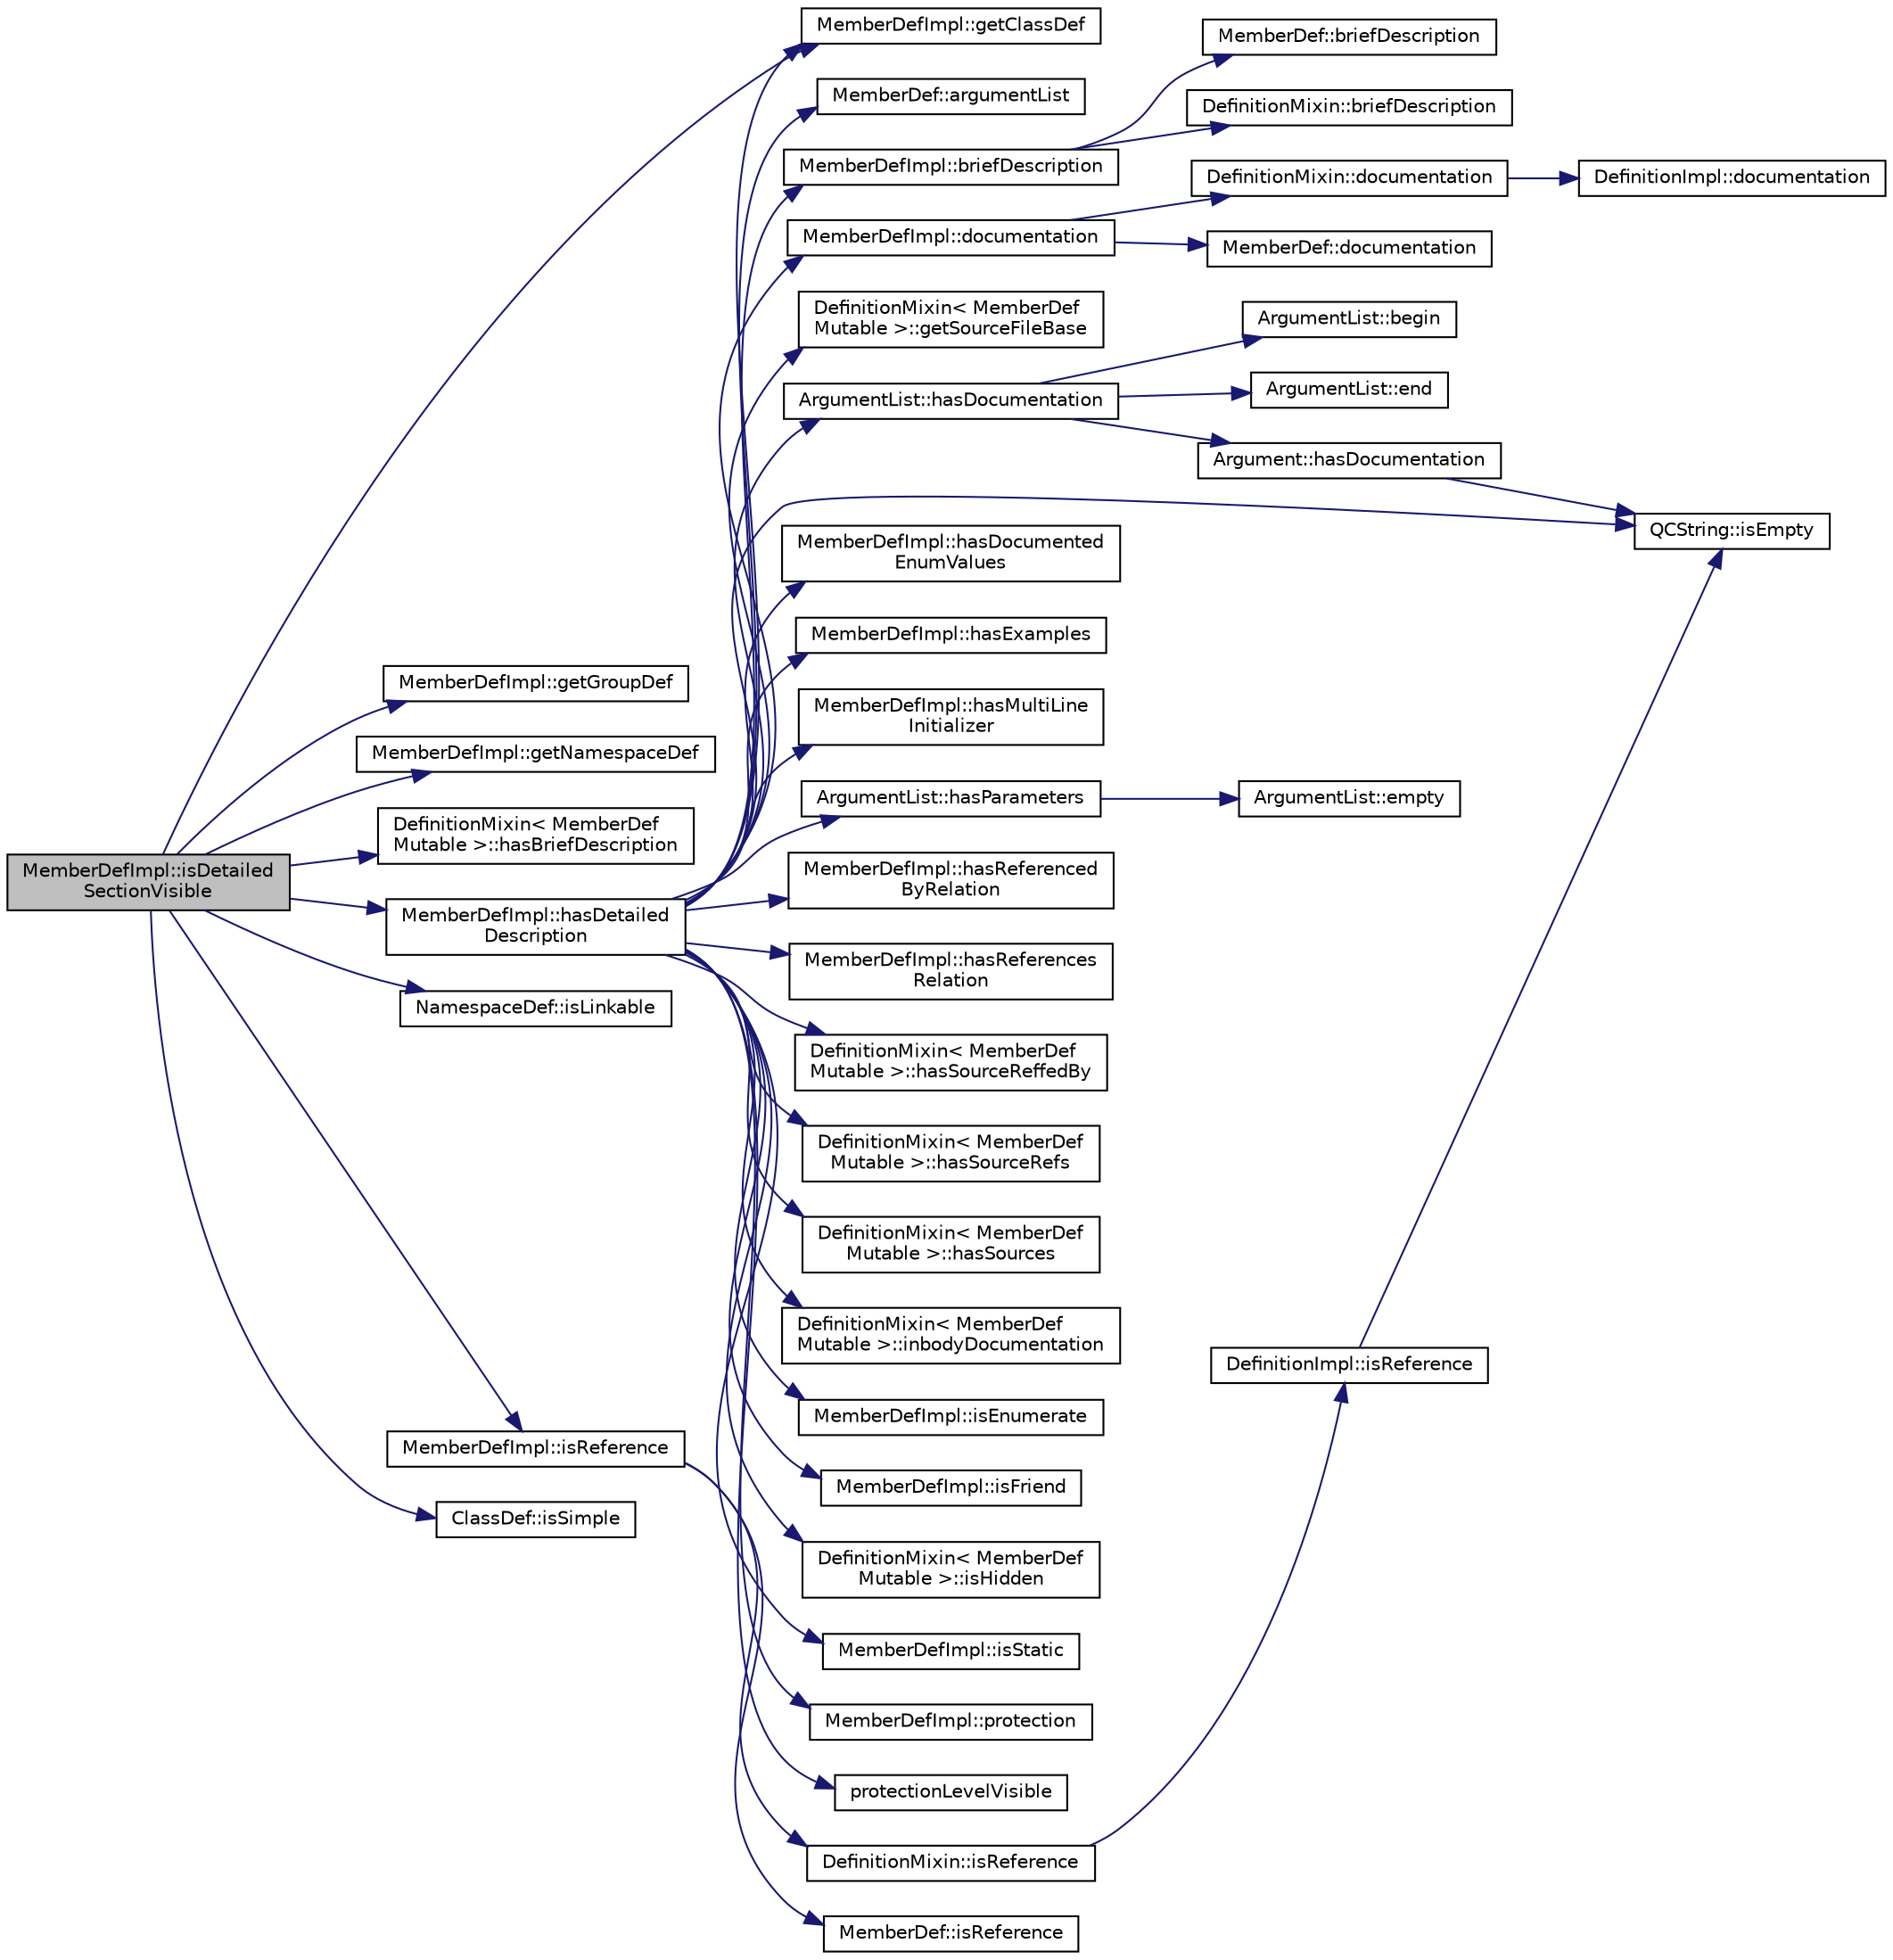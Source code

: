 digraph "MemberDefImpl::isDetailedSectionVisible"
{
 // LATEX_PDF_SIZE
  edge [fontname="Helvetica",fontsize="10",labelfontname="Helvetica",labelfontsize="10"];
  node [fontname="Helvetica",fontsize="10",shape=record];
  rankdir="LR";
  Node1 [label="MemberDefImpl::isDetailed\lSectionVisible",height=0.2,width=0.4,color="black", fillcolor="grey75", style="filled", fontcolor="black",tooltip=" "];
  Node1 -> Node2 [color="midnightblue",fontsize="10",style="solid",fontname="Helvetica"];
  Node2 [label="MemberDefImpl::getClassDef",height=0.2,width=0.4,color="black", fillcolor="white", style="filled",URL="$classMemberDefImpl.html#a1dba2c12d549ab8bc342acc193243619",tooltip=" "];
  Node1 -> Node3 [color="midnightblue",fontsize="10",style="solid",fontname="Helvetica"];
  Node3 [label="MemberDefImpl::getGroupDef",height=0.2,width=0.4,color="black", fillcolor="white", style="filled",URL="$classMemberDefImpl.html#a908b9d9c232e463e24623ff53f43eb0f",tooltip=" "];
  Node1 -> Node4 [color="midnightblue",fontsize="10",style="solid",fontname="Helvetica"];
  Node4 [label="MemberDefImpl::getNamespaceDef",height=0.2,width=0.4,color="black", fillcolor="white", style="filled",URL="$classMemberDefImpl.html#a2fd5cc82b163bff11cdacd030aa76d82",tooltip=" "];
  Node1 -> Node5 [color="midnightblue",fontsize="10",style="solid",fontname="Helvetica"];
  Node5 [label="DefinitionMixin\< MemberDef\lMutable \>::hasBriefDescription",height=0.2,width=0.4,color="black", fillcolor="white", style="filled",URL="$classDefinitionMixin.html#aebd3b62a3b36194469f807adfc8af9df",tooltip=" "];
  Node1 -> Node6 [color="midnightblue",fontsize="10",style="solid",fontname="Helvetica"];
  Node6 [label="MemberDefImpl::hasDetailed\lDescription",height=0.2,width=0.4,color="black", fillcolor="white", style="filled",URL="$classMemberDefImpl.html#ab77446ccaf7bbd875a6d0b68e7e981d0",tooltip=" "];
  Node6 -> Node7 [color="midnightblue",fontsize="10",style="solid",fontname="Helvetica"];
  Node7 [label="MemberDef::argumentList",height=0.2,width=0.4,color="black", fillcolor="white", style="filled",URL="$classMemberDef.html#a515503656a6cffb2d27f60e93c3c780e",tooltip=" "];
  Node6 -> Node8 [color="midnightblue",fontsize="10",style="solid",fontname="Helvetica"];
  Node8 [label="MemberDefImpl::briefDescription",height=0.2,width=0.4,color="black", fillcolor="white", style="filled",URL="$classMemberDefImpl.html#aca5199cda27fc85e022ac01dda7559be",tooltip=" "];
  Node8 -> Node9 [color="midnightblue",fontsize="10",style="solid",fontname="Helvetica"];
  Node9 [label="MemberDef::briefDescription",height=0.2,width=0.4,color="black", fillcolor="white", style="filled",URL="$classMemberDef.html#a73bd9bd31dab22a689e342abb99f4362",tooltip=" "];
  Node8 -> Node10 [color="midnightblue",fontsize="10",style="solid",fontname="Helvetica"];
  Node10 [label="DefinitionMixin::briefDescription",height=0.2,width=0.4,color="black", fillcolor="white", style="filled",URL="$classDefinitionMixin.html#a62a7618b7129cf1043daf2dc9dd0e9f5",tooltip=" "];
  Node6 -> Node11 [color="midnightblue",fontsize="10",style="solid",fontname="Helvetica"];
  Node11 [label="MemberDefImpl::documentation",height=0.2,width=0.4,color="black", fillcolor="white", style="filled",URL="$classMemberDefImpl.html#a322ddeca4f92e8bbfc9d2e6f2534896a",tooltip=" "];
  Node11 -> Node12 [color="midnightblue",fontsize="10",style="solid",fontname="Helvetica"];
  Node12 [label="DefinitionMixin::documentation",height=0.2,width=0.4,color="black", fillcolor="white", style="filled",URL="$classDefinitionMixin.html#a74d143629acf0185d67c889465406bda",tooltip=" "];
  Node12 -> Node13 [color="midnightblue",fontsize="10",style="solid",fontname="Helvetica"];
  Node13 [label="DefinitionImpl::documentation",height=0.2,width=0.4,color="black", fillcolor="white", style="filled",URL="$classDefinitionImpl.html#a18e3eae861e4f61c680b0a0b3c6dc387",tooltip=" "];
  Node11 -> Node14 [color="midnightblue",fontsize="10",style="solid",fontname="Helvetica"];
  Node14 [label="MemberDef::documentation",height=0.2,width=0.4,color="black", fillcolor="white", style="filled",URL="$classMemberDef.html#af2b0d45978ca1c8063692256c0e9cb8f",tooltip=" "];
  Node6 -> Node2 [color="midnightblue",fontsize="10",style="solid",fontname="Helvetica"];
  Node6 -> Node15 [color="midnightblue",fontsize="10",style="solid",fontname="Helvetica"];
  Node15 [label="DefinitionMixin\< MemberDef\lMutable \>::getSourceFileBase",height=0.2,width=0.4,color="black", fillcolor="white", style="filled",URL="$classDefinitionMixin.html#a8b19e346b7ce7eb140da0b3c4f3552b7",tooltip=" "];
  Node6 -> Node16 [color="midnightblue",fontsize="10",style="solid",fontname="Helvetica"];
  Node16 [label="ArgumentList::hasDocumentation",height=0.2,width=0.4,color="black", fillcolor="white", style="filled",URL="$classArgumentList.html#a3d2726240dff68120149845452e1d1ec",tooltip=" "];
  Node16 -> Node17 [color="midnightblue",fontsize="10",style="solid",fontname="Helvetica"];
  Node17 [label="ArgumentList::begin",height=0.2,width=0.4,color="black", fillcolor="white", style="filled",URL="$classArgumentList.html#acc52d012d093df1adede055164f69dc9",tooltip=" "];
  Node16 -> Node18 [color="midnightblue",fontsize="10",style="solid",fontname="Helvetica"];
  Node18 [label="ArgumentList::end",height=0.2,width=0.4,color="black", fillcolor="white", style="filled",URL="$classArgumentList.html#a215181845c0d9f0525806a4165c4f552",tooltip=" "];
  Node16 -> Node19 [color="midnightblue",fontsize="10",style="solid",fontname="Helvetica"];
  Node19 [label="Argument::hasDocumentation",height=0.2,width=0.4,color="black", fillcolor="white", style="filled",URL="$structArgument.html#aca66c2b989361c43f7e1adfe9d7f125d",tooltip=" "];
  Node19 -> Node20 [color="midnightblue",fontsize="10",style="solid",fontname="Helvetica"];
  Node20 [label="QCString::isEmpty",height=0.2,width=0.4,color="black", fillcolor="white", style="filled",URL="$classQCString.html#a621c4090d69ad7d05ef8e5234376c3d8",tooltip=" "];
  Node6 -> Node21 [color="midnightblue",fontsize="10",style="solid",fontname="Helvetica"];
  Node21 [label="MemberDefImpl::hasDocumented\lEnumValues",height=0.2,width=0.4,color="black", fillcolor="white", style="filled",URL="$classMemberDefImpl.html#a627449c62129614217db90ce0e9ee983",tooltip=" "];
  Node6 -> Node22 [color="midnightblue",fontsize="10",style="solid",fontname="Helvetica"];
  Node22 [label="MemberDefImpl::hasExamples",height=0.2,width=0.4,color="black", fillcolor="white", style="filled",URL="$classMemberDefImpl.html#ac9d88ed2c79c6c91e408027ec82ffbf3",tooltip=" "];
  Node6 -> Node23 [color="midnightblue",fontsize="10",style="solid",fontname="Helvetica"];
  Node23 [label="MemberDefImpl::hasMultiLine\lInitializer",height=0.2,width=0.4,color="black", fillcolor="white", style="filled",URL="$classMemberDefImpl.html#ab890aa8335779822c7f6ac7136308c12",tooltip=" "];
  Node6 -> Node24 [color="midnightblue",fontsize="10",style="solid",fontname="Helvetica"];
  Node24 [label="ArgumentList::hasParameters",height=0.2,width=0.4,color="black", fillcolor="white", style="filled",URL="$classArgumentList.html#a2ed5c45b3909206446aaac4f1ab6d640",tooltip=" "];
  Node24 -> Node25 [color="midnightblue",fontsize="10",style="solid",fontname="Helvetica"];
  Node25 [label="ArgumentList::empty",height=0.2,width=0.4,color="black", fillcolor="white", style="filled",URL="$classArgumentList.html#aaa15ddcfdb06a535a3398f1dc73d336d",tooltip=" "];
  Node6 -> Node26 [color="midnightblue",fontsize="10",style="solid",fontname="Helvetica"];
  Node26 [label="MemberDefImpl::hasReferenced\lByRelation",height=0.2,width=0.4,color="black", fillcolor="white", style="filled",URL="$classMemberDefImpl.html#aca042a7bd1fa8c37b3c602129270b06a",tooltip=" "];
  Node6 -> Node27 [color="midnightblue",fontsize="10",style="solid",fontname="Helvetica"];
  Node27 [label="MemberDefImpl::hasReferences\lRelation",height=0.2,width=0.4,color="black", fillcolor="white", style="filled",URL="$classMemberDefImpl.html#a75e42371a4efe634af29daf7f5472135",tooltip=" "];
  Node6 -> Node28 [color="midnightblue",fontsize="10",style="solid",fontname="Helvetica"];
  Node28 [label="DefinitionMixin\< MemberDef\lMutable \>::hasSourceReffedBy",height=0.2,width=0.4,color="black", fillcolor="white", style="filled",URL="$classDefinitionMixin.html#afe66913e7e1090aed0dfddeb2fd46aa3",tooltip=" "];
  Node6 -> Node29 [color="midnightblue",fontsize="10",style="solid",fontname="Helvetica"];
  Node29 [label="DefinitionMixin\< MemberDef\lMutable \>::hasSourceRefs",height=0.2,width=0.4,color="black", fillcolor="white", style="filled",URL="$classDefinitionMixin.html#ae3c6947ee4a8d9c3c71e130564f74b61",tooltip=" "];
  Node6 -> Node30 [color="midnightblue",fontsize="10",style="solid",fontname="Helvetica"];
  Node30 [label="DefinitionMixin\< MemberDef\lMutable \>::hasSources",height=0.2,width=0.4,color="black", fillcolor="white", style="filled",URL="$classDefinitionMixin.html#a6e98f2dc09bf85657d3bb18544a1f0df",tooltip=" "];
  Node6 -> Node31 [color="midnightblue",fontsize="10",style="solid",fontname="Helvetica"];
  Node31 [label="DefinitionMixin\< MemberDef\lMutable \>::inbodyDocumentation",height=0.2,width=0.4,color="black", fillcolor="white", style="filled",URL="$classDefinitionMixin.html#abc31887719bec253d8a8d5def3132924",tooltip=" "];
  Node6 -> Node20 [color="midnightblue",fontsize="10",style="solid",fontname="Helvetica"];
  Node6 -> Node32 [color="midnightblue",fontsize="10",style="solid",fontname="Helvetica"];
  Node32 [label="MemberDefImpl::isEnumerate",height=0.2,width=0.4,color="black", fillcolor="white", style="filled",URL="$classMemberDefImpl.html#a2a4003399a280bd29746c55f0fc2022b",tooltip=" "];
  Node6 -> Node33 [color="midnightblue",fontsize="10",style="solid",fontname="Helvetica"];
  Node33 [label="MemberDefImpl::isFriend",height=0.2,width=0.4,color="black", fillcolor="white", style="filled",URL="$classMemberDefImpl.html#a394f873538e4011f56fb363238f5f40a",tooltip=" "];
  Node6 -> Node34 [color="midnightblue",fontsize="10",style="solid",fontname="Helvetica"];
  Node34 [label="DefinitionMixin\< MemberDef\lMutable \>::isHidden",height=0.2,width=0.4,color="black", fillcolor="white", style="filled",URL="$classDefinitionMixin.html#a0d5cde471271f675ae0bd77dc62c0822",tooltip=" "];
  Node6 -> Node35 [color="midnightblue",fontsize="10",style="solid",fontname="Helvetica"];
  Node35 [label="MemberDefImpl::isStatic",height=0.2,width=0.4,color="black", fillcolor="white", style="filled",URL="$classMemberDefImpl.html#af80c5d6facfd46c03e74671039b42fc1",tooltip=" "];
  Node6 -> Node36 [color="midnightblue",fontsize="10",style="solid",fontname="Helvetica"];
  Node36 [label="MemberDefImpl::protection",height=0.2,width=0.4,color="black", fillcolor="white", style="filled",URL="$classMemberDefImpl.html#ab7ad45c42a2c41162235d9c96c69c142",tooltip=" "];
  Node6 -> Node37 [color="midnightblue",fontsize="10",style="solid",fontname="Helvetica"];
  Node37 [label="protectionLevelVisible",height=0.2,width=0.4,color="black", fillcolor="white", style="filled",URL="$util_8cpp.html#a1e07db76938eb8a2bb8c79b2d0ec4980",tooltip=" "];
  Node1 -> Node38 [color="midnightblue",fontsize="10",style="solid",fontname="Helvetica"];
  Node38 [label="NamespaceDef::isLinkable",height=0.2,width=0.4,color="black", fillcolor="white", style="filled",URL="$classNamespaceDef.html#a83f9eadff359cd7e2693ba8c2d9f4519",tooltip=" "];
  Node1 -> Node39 [color="midnightblue",fontsize="10",style="solid",fontname="Helvetica"];
  Node39 [label="MemberDefImpl::isReference",height=0.2,width=0.4,color="black", fillcolor="white", style="filled",URL="$classMemberDefImpl.html#a179abadb16025b191e5fa2345f3ee653",tooltip=" "];
  Node39 -> Node40 [color="midnightblue",fontsize="10",style="solid",fontname="Helvetica"];
  Node40 [label="DefinitionMixin::isReference",height=0.2,width=0.4,color="black", fillcolor="white", style="filled",URL="$classDefinitionMixin.html#a4255a2bb5ac1e9f4f2cbe910c2c229ce",tooltip=" "];
  Node40 -> Node41 [color="midnightblue",fontsize="10",style="solid",fontname="Helvetica"];
  Node41 [label="DefinitionImpl::isReference",height=0.2,width=0.4,color="black", fillcolor="white", style="filled",URL="$classDefinitionImpl.html#a32e199161b9975204dd3b04d5b9d5e81",tooltip=" "];
  Node41 -> Node20 [color="midnightblue",fontsize="10",style="solid",fontname="Helvetica"];
  Node39 -> Node42 [color="midnightblue",fontsize="10",style="solid",fontname="Helvetica"];
  Node42 [label="MemberDef::isReference",height=0.2,width=0.4,color="black", fillcolor="white", style="filled",URL="$classMemberDef.html#ade4d014822cd90624bc0ab3651ef456a",tooltip=" "];
  Node1 -> Node43 [color="midnightblue",fontsize="10",style="solid",fontname="Helvetica"];
  Node43 [label="ClassDef::isSimple",height=0.2,width=0.4,color="black", fillcolor="white", style="filled",URL="$classClassDef.html#a7396ab268485c570718f3274105b3f48",tooltip=" "];
}
